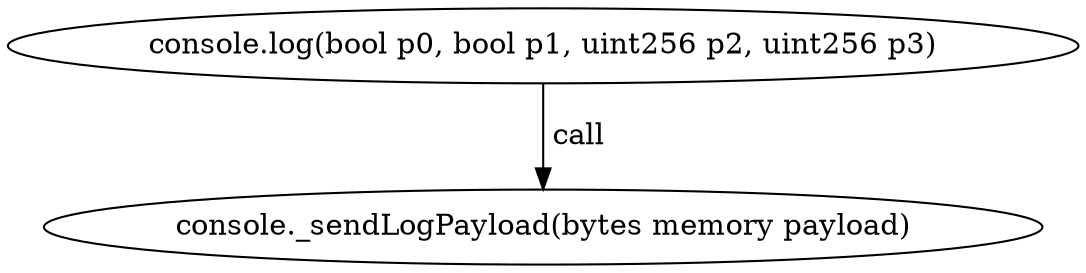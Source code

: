 digraph "" {
	graph [bb="0,0,435.69,124.8"];
	node [label="\N"];
	"console.log(bool p0, bool p1, uint256 p2, uint256 p3)"	 [height=0.5,
		pos="217.85,106.8",
		width=6.0513];
	"console._sendLogPayload(bytes memory payload)"	 [height=0.5,
		pos="217.85,18",
		width=5.7372];
	"console.log(bool p0, bool p1, uint256 p2, uint256 p3)" -> "console._sendLogPayload(bytes memory payload)" [key=call,
	label=" call",
	lp="229.7,62.4",
	pos="e,217.85,36.072 217.85,88.401 217.85,76.295 217.85,60.208 217.85,46.467"];
}
digraph "" {
	graph [bb="0,0,435.69,124.8"];
	node [label="\N"];
	"console.log(bool p0, bool p1, uint256 p2, uint256 p3)"	 [height=0.5,
		pos="217.85,106.8",
		width=6.0513];
	"console._sendLogPayload(bytes memory payload)"	 [height=0.5,
		pos="217.85,18",
		width=5.7372];
	"console.log(bool p0, bool p1, uint256 p2, uint256 p3)" -> "console._sendLogPayload(bytes memory payload)" [key=call,
	label=" call",
	lp="229.7,62.4",
	pos="e,217.85,36.072 217.85,88.401 217.85,76.295 217.85,60.208 217.85,46.467"];
}
